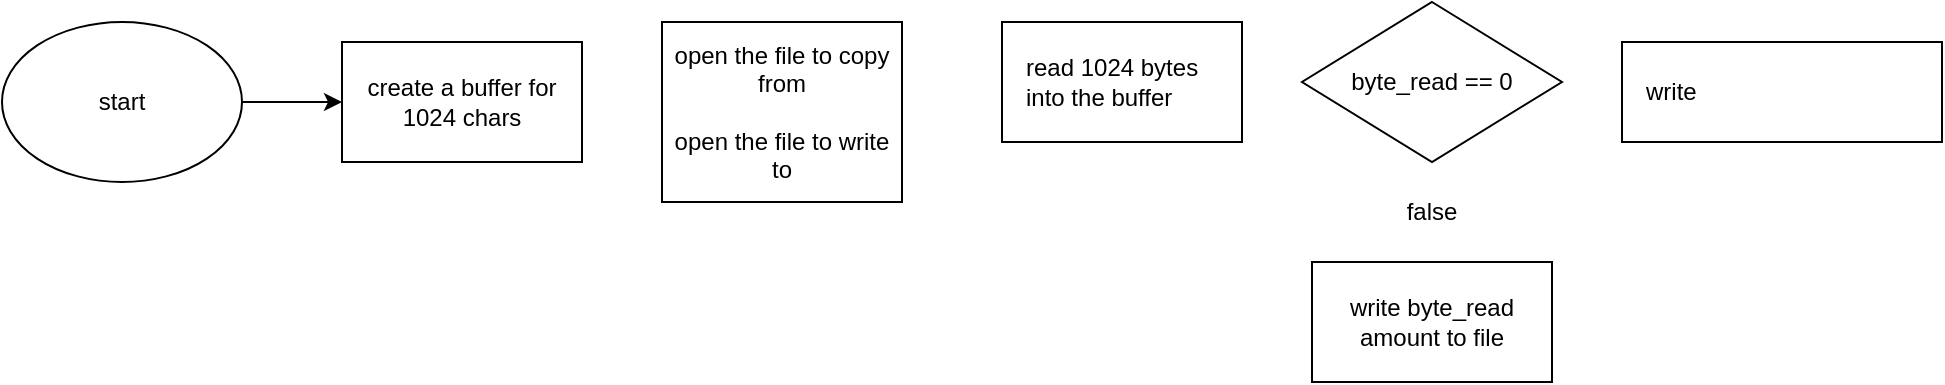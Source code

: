 <mxfile version="21.7.2" type="github">
  <diagram name="Page-1" id="wh3zebOXGbLDkjqrhMII">
    <mxGraphModel dx="1247" dy="698" grid="1" gridSize="10" guides="1" tooltips="1" connect="1" arrows="1" fold="1" page="1" pageScale="1" pageWidth="850" pageHeight="1100" math="0" shadow="0">
      <root>
        <mxCell id="0" />
        <mxCell id="1" parent="0" />
        <mxCell id="S1wYOhdij1Duce8HYKlX-4" value="" style="edgeStyle=orthogonalEdgeStyle;rounded=0;orthogonalLoop=1;jettySize=auto;html=1;" edge="1" parent="1" source="S1wYOhdij1Duce8HYKlX-1" target="S1wYOhdij1Duce8HYKlX-3">
          <mxGeometry relative="1" as="geometry" />
        </mxCell>
        <mxCell id="S1wYOhdij1Duce8HYKlX-1" value="start" style="ellipse;whiteSpace=wrap;html=1;" vertex="1" parent="1">
          <mxGeometry x="50" y="220" width="120" height="80" as="geometry" />
        </mxCell>
        <mxCell id="S1wYOhdij1Duce8HYKlX-3" value="create a buffer for 1024 chars" style="whiteSpace=wrap;html=1;align=center;spacingLeft=0;spacingRight=0;" vertex="1" parent="1">
          <mxGeometry x="220" y="230" width="120" height="60" as="geometry" />
        </mxCell>
        <mxCell id="S1wYOhdij1Duce8HYKlX-7" value="read 1024 bytes into the buffer" style="whiteSpace=wrap;html=1;align=left;spacingLeft=10;spacingRight=10;" vertex="1" parent="1">
          <mxGeometry x="550" y="220" width="120" height="60" as="geometry" />
        </mxCell>
        <mxCell id="S1wYOhdij1Duce8HYKlX-8" value="open the file to copy from&lt;br&gt;&lt;br&gt;open the file to write to" style="whiteSpace=wrap;html=1;align=center;spacingLeft=0;spacingRight=0;" vertex="1" parent="1">
          <mxGeometry x="380" y="220" width="120" height="90" as="geometry" />
        </mxCell>
        <mxCell id="S1wYOhdij1Duce8HYKlX-12" value="write byte_read amount to file" style="whiteSpace=wrap;html=1;spacingLeft=10;spacingRight=10;" vertex="1" parent="1">
          <mxGeometry x="705" y="340" width="120" height="60" as="geometry" />
        </mxCell>
        <mxCell id="S1wYOhdij1Duce8HYKlX-19" value="write&amp;nbsp;" style="whiteSpace=wrap;html=1;align=left;spacingLeft=10;spacingRight=10;" vertex="1" parent="1">
          <mxGeometry x="860" y="230" width="160" height="50" as="geometry" />
        </mxCell>
        <mxCell id="S1wYOhdij1Duce8HYKlX-21" value="byte_read == 0" style="rhombus;whiteSpace=wrap;html=1;" vertex="1" parent="1">
          <mxGeometry x="700" y="210" width="130" height="80" as="geometry" />
        </mxCell>
        <mxCell id="S1wYOhdij1Duce8HYKlX-22" value="false" style="text;html=1;strokeColor=none;fillColor=none;align=center;verticalAlign=middle;whiteSpace=wrap;rounded=0;" vertex="1" parent="1">
          <mxGeometry x="735" y="300" width="60" height="30" as="geometry" />
        </mxCell>
      </root>
    </mxGraphModel>
  </diagram>
</mxfile>

